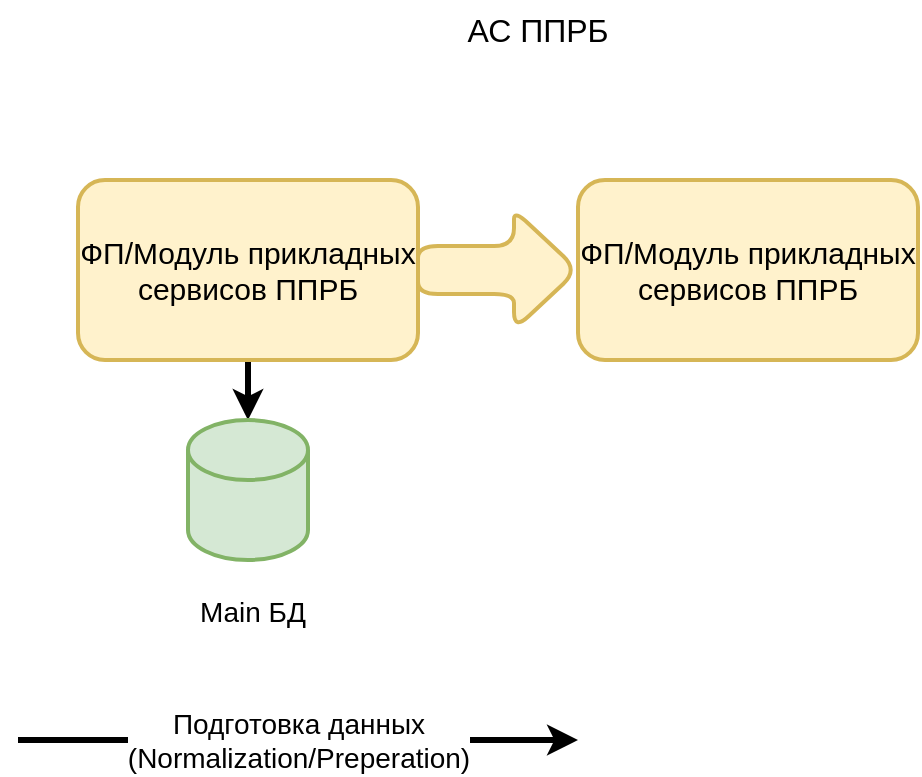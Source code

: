 <mxfile version="18.1.3" type="github">
  <diagram id="oOtBFOZvYgS8ZCa8Cb5C" name="Page-1">
    <mxGraphModel dx="1298" dy="692" grid="1" gridSize="10" guides="1" tooltips="1" connect="1" arrows="1" fold="1" page="1" pageScale="1" pageWidth="827" pageHeight="1169" math="0" shadow="0">
      <root>
        <mxCell id="0" />
        <mxCell id="1" parent="0" />
        <mxCell id="zl2FTIxFO5QNF259nzvI-4" value="" style="edgeStyle=orthogonalEdgeStyle;rounded=1;orthogonalLoop=1;jettySize=auto;html=1;fontSize=16;strokeWidth=3;" edge="1" parent="1" source="zl2FTIxFO5QNF259nzvI-1" target="zl2FTIxFO5QNF259nzvI-3">
          <mxGeometry relative="1" as="geometry" />
        </mxCell>
        <mxCell id="zl2FTIxFO5QNF259nzvI-1" value="&lt;font style=&quot;font-size: 15px;&quot;&gt;ФП/Модуль прикладных сервисов ППРБ&lt;/font&gt;" style="rounded=1;whiteSpace=wrap;html=1;strokeWidth=2;fillColor=#fff2cc;strokeColor=#d6b656;" vertex="1" parent="1">
          <mxGeometry x="70" y="200" width="170" height="90" as="geometry" />
        </mxCell>
        <mxCell id="zl2FTIxFO5QNF259nzvI-2" value="&lt;font style=&quot;font-size: 16px;&quot;&gt;АС ППРБ&lt;/font&gt;" style="text;html=1;strokeColor=none;fillColor=none;align=center;verticalAlign=middle;whiteSpace=wrap;rounded=0;" vertex="1" parent="1">
          <mxGeometry x="220" y="110" width="160" height="30" as="geometry" />
        </mxCell>
        <mxCell id="zl2FTIxFO5QNF259nzvI-3" value="" style="shape=cylinder3;whiteSpace=wrap;html=1;boundedLbl=1;backgroundOutline=1;size=15;fontSize=16;strokeWidth=2;fillColor=#d5e8d4;strokeColor=#82b366;" vertex="1" parent="1">
          <mxGeometry x="125" y="320" width="60" height="70" as="geometry" />
        </mxCell>
        <mxCell id="zl2FTIxFO5QNF259nzvI-5" value="&lt;font style=&quot;font-size: 14px;&quot;&gt;Main БД&lt;/font&gt;" style="text;html=1;strokeColor=none;fillColor=none;align=center;verticalAlign=middle;whiteSpace=wrap;rounded=0;fontSize=16;" vertex="1" parent="1">
          <mxGeometry x="125" y="400" width="65" height="30" as="geometry" />
        </mxCell>
        <mxCell id="zl2FTIxFO5QNF259nzvI-6" value="" style="shape=singleArrow;whiteSpace=wrap;html=1;arrowWidth=0.4;arrowSize=0.4;fillColor=#fff2cc;strokeColor=#d6b656;rounded=1;strokeWidth=2;" vertex="1" parent="1">
          <mxGeometry x="240" y="215" width="80" height="60" as="geometry" />
        </mxCell>
        <mxCell id="zl2FTIxFO5QNF259nzvI-11" value="" style="endArrow=classic;html=1;rounded=1;fontSize=14;strokeWidth=3;" edge="1" parent="1">
          <mxGeometry relative="1" as="geometry">
            <mxPoint x="40" y="480" as="sourcePoint" />
            <mxPoint x="320" y="480" as="targetPoint" />
          </mxGeometry>
        </mxCell>
        <mxCell id="zl2FTIxFO5QNF259nzvI-12" value="Подготовка данных&lt;br&gt;(Normalization/Preperation)" style="edgeLabel;resizable=0;html=1;align=center;verticalAlign=middle;fontSize=14;strokeWidth=2;" connectable="0" vertex="1" parent="zl2FTIxFO5QNF259nzvI-11">
          <mxGeometry relative="1" as="geometry" />
        </mxCell>
        <mxCell id="zl2FTIxFO5QNF259nzvI-13" value="&lt;font style=&quot;font-size: 15px;&quot;&gt;ФП/Модуль прикладных сервисов ППРБ&lt;/font&gt;" style="rounded=1;whiteSpace=wrap;html=1;strokeWidth=2;fillColor=#fff2cc;strokeColor=#d6b656;" vertex="1" parent="1">
          <mxGeometry x="320" y="200" width="170" height="90" as="geometry" />
        </mxCell>
      </root>
    </mxGraphModel>
  </diagram>
</mxfile>
